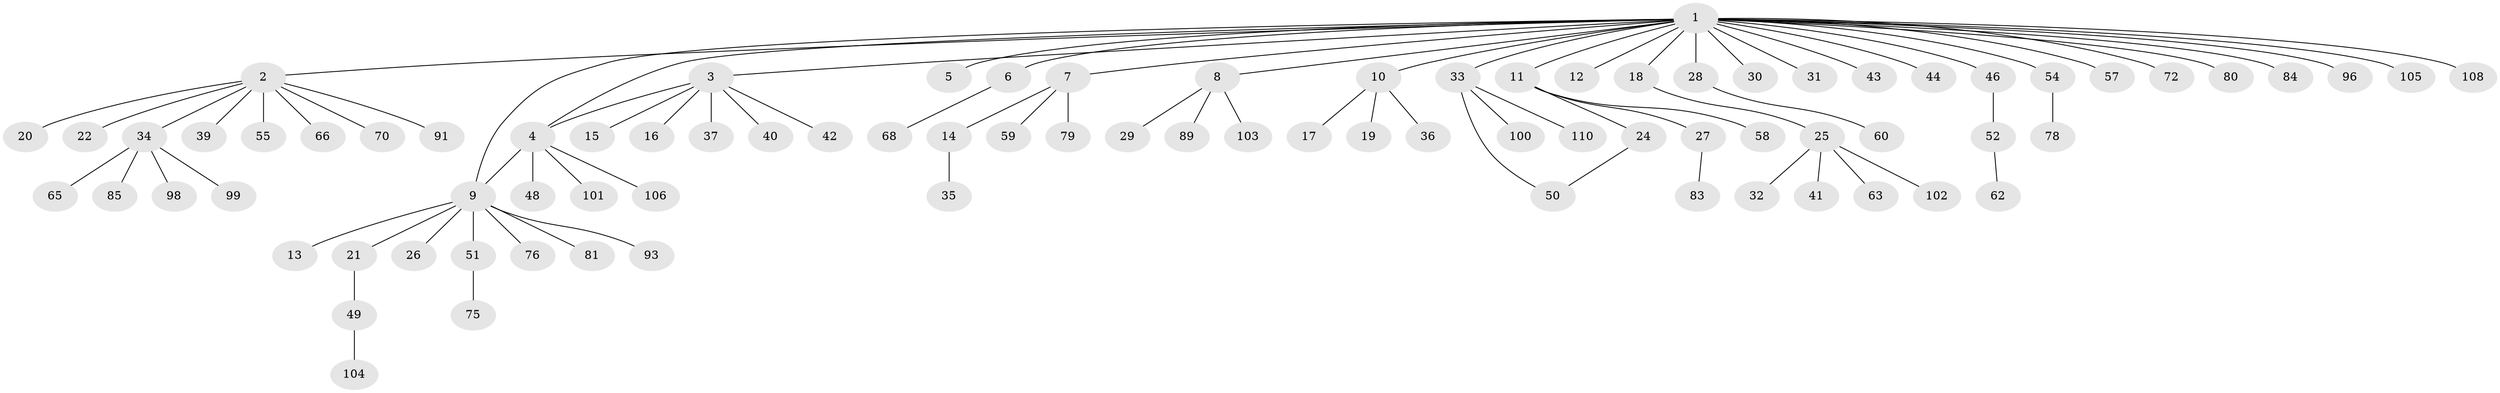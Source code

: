 // Generated by graph-tools (version 1.1) at 2025/23/03/03/25 07:23:51]
// undirected, 85 vertices, 87 edges
graph export_dot {
graph [start="1"]
  node [color=gray90,style=filled];
  1 [super="+53"];
  2 [super="+71"];
  3 [super="+56"];
  4 [super="+74"];
  5;
  6;
  7 [super="+23"];
  8 [super="+82"];
  9 [super="+69"];
  10 [super="+92"];
  11 [super="+109"];
  12 [super="+45"];
  13;
  14 [super="+47"];
  15;
  16;
  17;
  18 [super="+95"];
  19;
  20 [super="+38"];
  21;
  22 [super="+88"];
  24;
  25 [super="+90"];
  26;
  27 [super="+97"];
  28 [super="+94"];
  29;
  30;
  31;
  32;
  33 [super="+61"];
  34 [super="+87"];
  35;
  36;
  37;
  39;
  40;
  41;
  42;
  43;
  44;
  46 [super="+73"];
  48 [super="+111"];
  49 [super="+86"];
  50 [super="+77"];
  51 [super="+67"];
  52 [super="+107"];
  54 [super="+64"];
  55;
  57;
  58;
  59;
  60;
  62;
  63;
  65;
  66;
  68;
  70;
  72;
  75;
  76;
  78;
  79;
  80;
  81;
  83 [super="+112"];
  84;
  85;
  89;
  91;
  93;
  96;
  98;
  99;
  100;
  101;
  102;
  103;
  104;
  105;
  106;
  108;
  110;
  1 -- 2;
  1 -- 3;
  1 -- 4;
  1 -- 5;
  1 -- 6;
  1 -- 7;
  1 -- 8;
  1 -- 9;
  1 -- 10;
  1 -- 11;
  1 -- 12;
  1 -- 18;
  1 -- 28;
  1 -- 30;
  1 -- 31;
  1 -- 33;
  1 -- 43;
  1 -- 44;
  1 -- 46;
  1 -- 54;
  1 -- 57;
  1 -- 72;
  1 -- 80;
  1 -- 84;
  1 -- 105;
  1 -- 108;
  1 -- 96;
  2 -- 20;
  2 -- 22;
  2 -- 34;
  2 -- 39;
  2 -- 55;
  2 -- 66;
  2 -- 70;
  2 -- 91;
  3 -- 15;
  3 -- 16;
  3 -- 37;
  3 -- 40;
  3 -- 42;
  3 -- 4;
  4 -- 48;
  4 -- 101;
  4 -- 106;
  4 -- 9;
  6 -- 68;
  7 -- 14;
  7 -- 59;
  7 -- 79;
  8 -- 29;
  8 -- 103;
  8 -- 89;
  9 -- 13;
  9 -- 21;
  9 -- 26;
  9 -- 51;
  9 -- 76;
  9 -- 81;
  9 -- 93;
  10 -- 17;
  10 -- 19;
  10 -- 36;
  11 -- 24;
  11 -- 27;
  11 -- 58;
  14 -- 35;
  18 -- 25;
  21 -- 49;
  24 -- 50;
  25 -- 32;
  25 -- 41;
  25 -- 63;
  25 -- 102;
  27 -- 83;
  28 -- 60;
  33 -- 50;
  33 -- 100;
  33 -- 110;
  34 -- 65;
  34 -- 85;
  34 -- 98;
  34 -- 99;
  46 -- 52;
  49 -- 104;
  51 -- 75;
  52 -- 62;
  54 -- 78;
}
